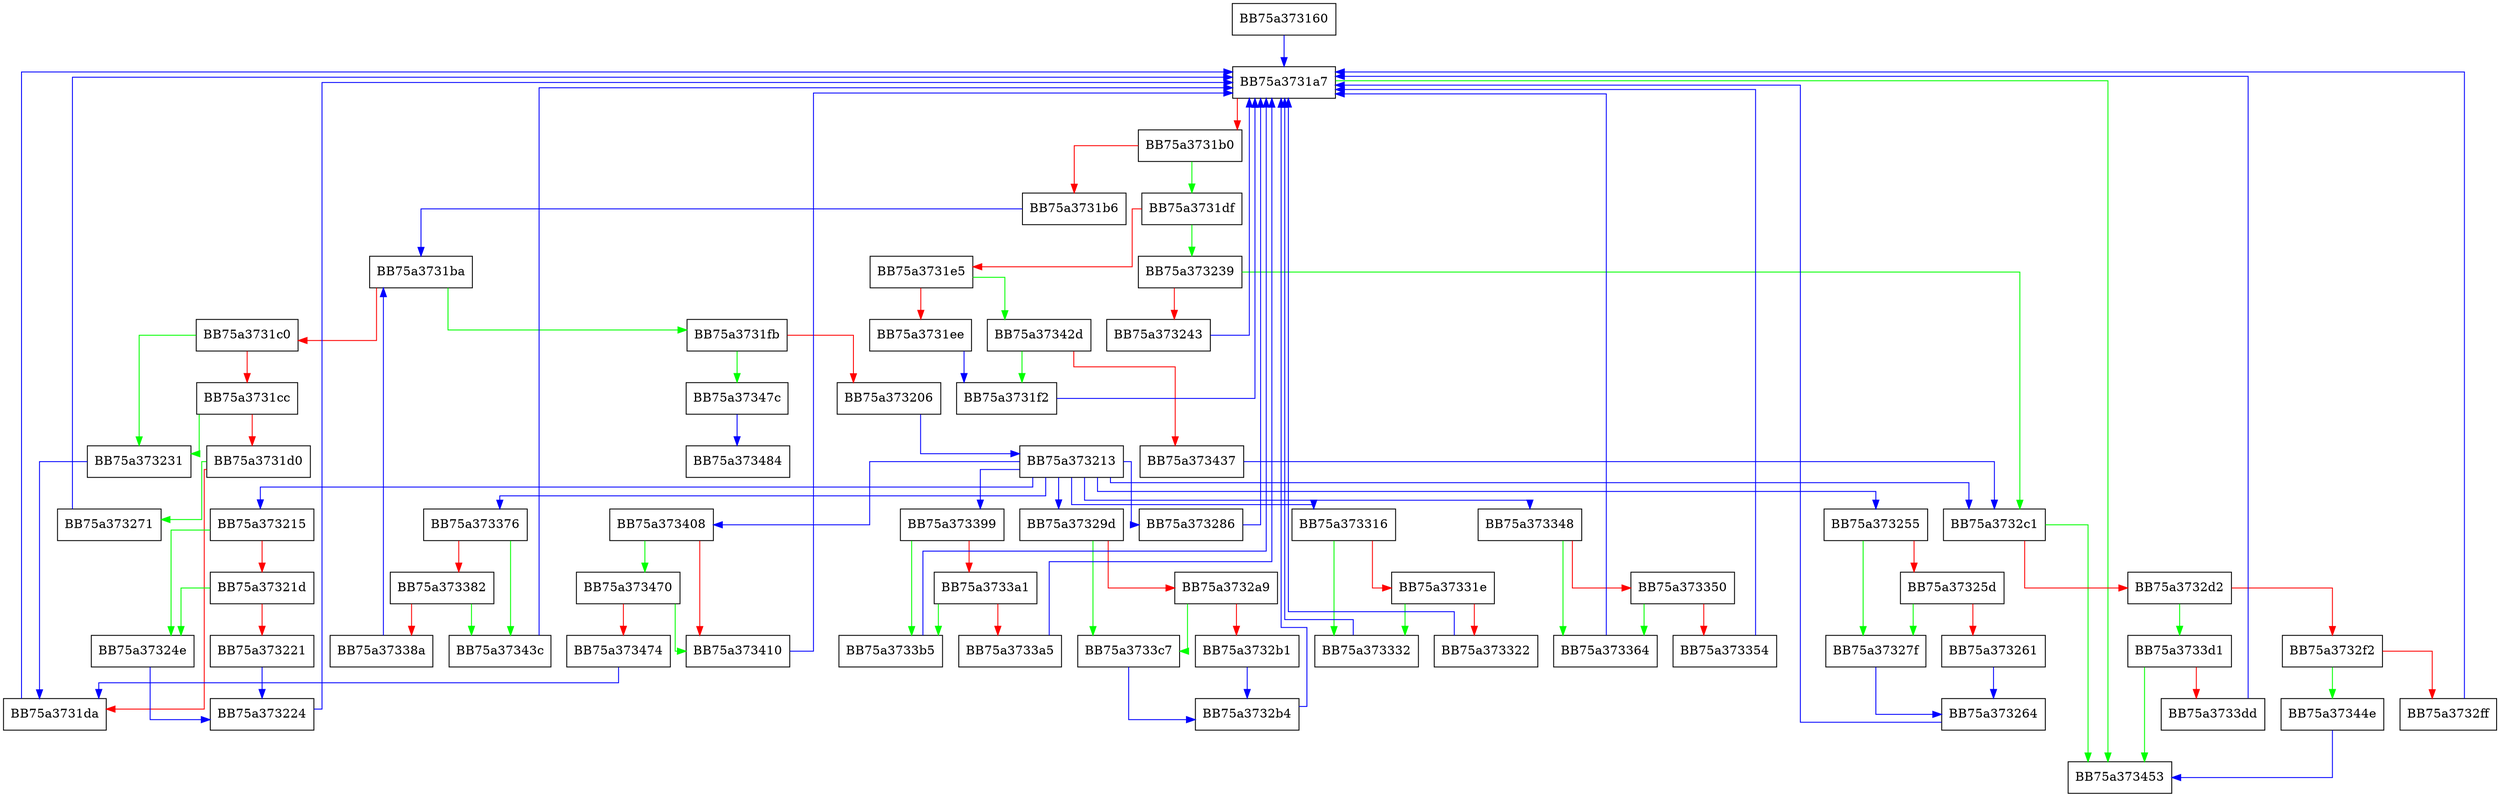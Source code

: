 digraph urlfilter {
  node [shape="box"];
  graph [splines=ortho];
  BB75a373160 -> BB75a3731a7 [color="blue"];
  BB75a3731a7 -> BB75a373453 [color="green"];
  BB75a3731a7 -> BB75a3731b0 [color="red"];
  BB75a3731b0 -> BB75a3731df [color="green"];
  BB75a3731b0 -> BB75a3731b6 [color="red"];
  BB75a3731b6 -> BB75a3731ba [color="blue"];
  BB75a3731ba -> BB75a3731fb [color="green"];
  BB75a3731ba -> BB75a3731c0 [color="red"];
  BB75a3731c0 -> BB75a373231 [color="green"];
  BB75a3731c0 -> BB75a3731cc [color="red"];
  BB75a3731cc -> BB75a373231 [color="green"];
  BB75a3731cc -> BB75a3731d0 [color="red"];
  BB75a3731d0 -> BB75a373271 [color="green"];
  BB75a3731d0 -> BB75a3731da [color="red"];
  BB75a3731da -> BB75a3731a7 [color="blue"];
  BB75a3731df -> BB75a373239 [color="green"];
  BB75a3731df -> BB75a3731e5 [color="red"];
  BB75a3731e5 -> BB75a37342d [color="green"];
  BB75a3731e5 -> BB75a3731ee [color="red"];
  BB75a3731ee -> BB75a3731f2 [color="blue"];
  BB75a3731f2 -> BB75a3731a7 [color="blue"];
  BB75a3731fb -> BB75a37347c [color="green"];
  BB75a3731fb -> BB75a373206 [color="red"];
  BB75a373206 -> BB75a373213 [color="blue"];
  BB75a373213 -> BB75a373215 [color="blue"];
  BB75a373213 -> BB75a37329d [color="blue"];
  BB75a373213 -> BB75a373348 [color="blue"];
  BB75a373213 -> BB75a373376 [color="blue"];
  BB75a373213 -> BB75a373255 [color="blue"];
  BB75a373213 -> BB75a373316 [color="blue"];
  BB75a373213 -> BB75a373286 [color="blue"];
  BB75a373213 -> BB75a373399 [color="blue"];
  BB75a373213 -> BB75a373408 [color="blue"];
  BB75a373213 -> BB75a3732c1 [color="blue"];
  BB75a373215 -> BB75a37324e [color="green"];
  BB75a373215 -> BB75a37321d [color="red"];
  BB75a37321d -> BB75a37324e [color="green"];
  BB75a37321d -> BB75a373221 [color="red"];
  BB75a373221 -> BB75a373224 [color="blue"];
  BB75a373224 -> BB75a3731a7 [color="blue"];
  BB75a373231 -> BB75a3731da [color="blue"];
  BB75a373239 -> BB75a3732c1 [color="green"];
  BB75a373239 -> BB75a373243 [color="red"];
  BB75a373243 -> BB75a3731a7 [color="blue"];
  BB75a37324e -> BB75a373224 [color="blue"];
  BB75a373255 -> BB75a37327f [color="green"];
  BB75a373255 -> BB75a37325d [color="red"];
  BB75a37325d -> BB75a37327f [color="green"];
  BB75a37325d -> BB75a373261 [color="red"];
  BB75a373261 -> BB75a373264 [color="blue"];
  BB75a373264 -> BB75a3731a7 [color="blue"];
  BB75a373271 -> BB75a3731a7 [color="blue"];
  BB75a37327f -> BB75a373264 [color="blue"];
  BB75a373286 -> BB75a3731a7 [color="blue"];
  BB75a37329d -> BB75a3733c7 [color="green"];
  BB75a37329d -> BB75a3732a9 [color="red"];
  BB75a3732a9 -> BB75a3733c7 [color="green"];
  BB75a3732a9 -> BB75a3732b1 [color="red"];
  BB75a3732b1 -> BB75a3732b4 [color="blue"];
  BB75a3732b4 -> BB75a3731a7 [color="blue"];
  BB75a3732c1 -> BB75a373453 [color="green"];
  BB75a3732c1 -> BB75a3732d2 [color="red"];
  BB75a3732d2 -> BB75a3733d1 [color="green"];
  BB75a3732d2 -> BB75a3732f2 [color="red"];
  BB75a3732f2 -> BB75a37344e [color="green"];
  BB75a3732f2 -> BB75a3732ff [color="red"];
  BB75a3732ff -> BB75a3731a7 [color="blue"];
  BB75a373316 -> BB75a373332 [color="green"];
  BB75a373316 -> BB75a37331e [color="red"];
  BB75a37331e -> BB75a373332 [color="green"];
  BB75a37331e -> BB75a373322 [color="red"];
  BB75a373322 -> BB75a3731a7 [color="blue"];
  BB75a373332 -> BB75a3731a7 [color="blue"];
  BB75a373348 -> BB75a373364 [color="green"];
  BB75a373348 -> BB75a373350 [color="red"];
  BB75a373350 -> BB75a373364 [color="green"];
  BB75a373350 -> BB75a373354 [color="red"];
  BB75a373354 -> BB75a3731a7 [color="blue"];
  BB75a373364 -> BB75a3731a7 [color="blue"];
  BB75a373376 -> BB75a37343c [color="green"];
  BB75a373376 -> BB75a373382 [color="red"];
  BB75a373382 -> BB75a37343c [color="green"];
  BB75a373382 -> BB75a37338a [color="red"];
  BB75a37338a -> BB75a3731ba [color="blue"];
  BB75a373399 -> BB75a3733b5 [color="green"];
  BB75a373399 -> BB75a3733a1 [color="red"];
  BB75a3733a1 -> BB75a3733b5 [color="green"];
  BB75a3733a1 -> BB75a3733a5 [color="red"];
  BB75a3733a5 -> BB75a3731a7 [color="blue"];
  BB75a3733b5 -> BB75a3731a7 [color="blue"];
  BB75a3733c7 -> BB75a3732b4 [color="blue"];
  BB75a3733d1 -> BB75a373453 [color="green"];
  BB75a3733d1 -> BB75a3733dd [color="red"];
  BB75a3733dd -> BB75a3731a7 [color="blue"];
  BB75a373408 -> BB75a373470 [color="green"];
  BB75a373408 -> BB75a373410 [color="red"];
  BB75a373410 -> BB75a3731a7 [color="blue"];
  BB75a37342d -> BB75a3731f2 [color="green"];
  BB75a37342d -> BB75a373437 [color="red"];
  BB75a373437 -> BB75a3732c1 [color="blue"];
  BB75a37343c -> BB75a3731a7 [color="blue"];
  BB75a37344e -> BB75a373453 [color="blue"];
  BB75a373470 -> BB75a373410 [color="green"];
  BB75a373470 -> BB75a373474 [color="red"];
  BB75a373474 -> BB75a3731da [color="blue"];
  BB75a37347c -> BB75a373484 [color="blue"];
}